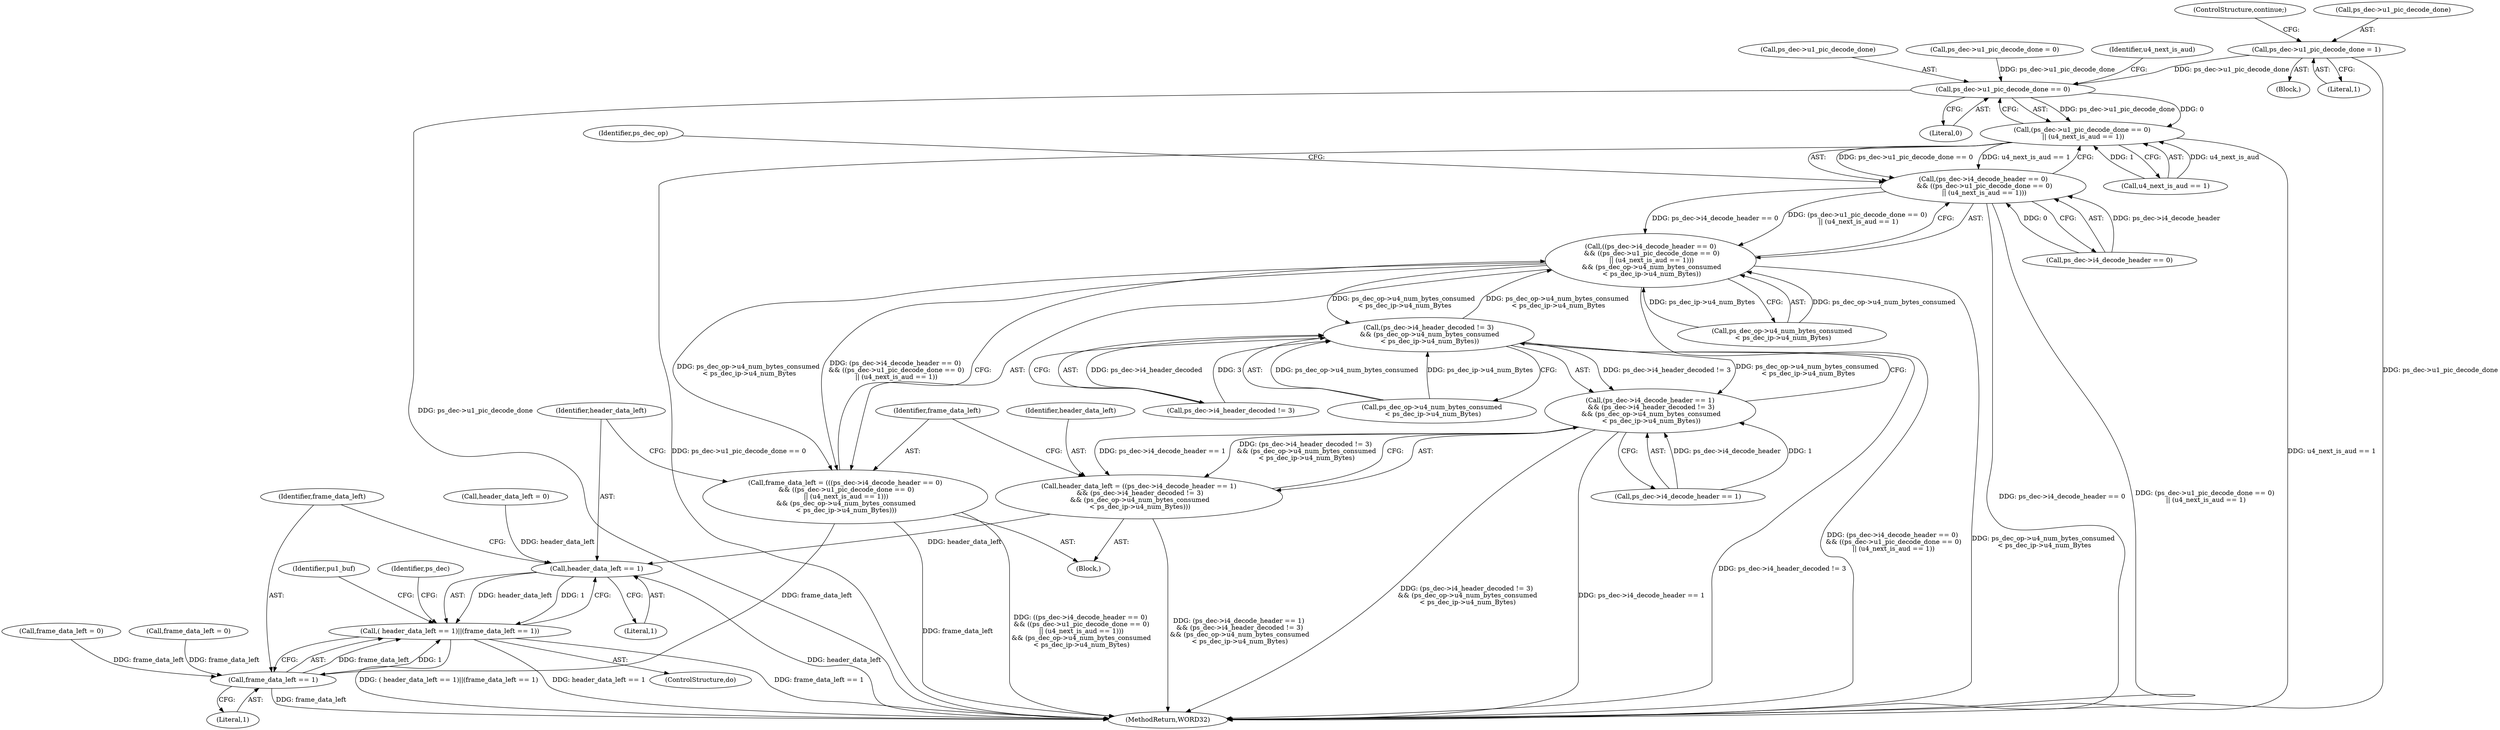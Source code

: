 digraph "0_Android_7554755536019e439433c515eeb44e701fb3bfb2@pointer" {
"1001267" [label="(Call,ps_dec->u1_pic_decode_done = 1)"];
"1001442" [label="(Call,ps_dec->u1_pic_decode_done == 0)"];
"1001441" [label="(Call,(ps_dec->u1_pic_decode_done == 0)\n || (u4_next_is_aud == 1))"];
"1001435" [label="(Call,(ps_dec->i4_decode_header == 0)\n && ((ps_dec->u1_pic_decode_done == 0)\n || (u4_next_is_aud == 1)))"];
"1001434" [label="(Call,((ps_dec->i4_decode_header == 0)\n && ((ps_dec->u1_pic_decode_done == 0)\n || (u4_next_is_aud == 1)))\n && (ps_dec_op->u4_num_bytes_consumed\n < ps_dec_ip->u4_num_Bytes))"];
"1001419" [label="(Call,(ps_dec->i4_header_decoded != 3)\n && (ps_dec_op->u4_num_bytes_consumed\n < ps_dec_ip->u4_num_Bytes))"];
"1001413" [label="(Call,(ps_dec->i4_decode_header == 1)\n && (ps_dec->i4_header_decoded != 3)\n && (ps_dec_op->u4_num_bytes_consumed\n < ps_dec_ip->u4_num_Bytes))"];
"1001411" [label="(Call,header_data_left = ((ps_dec->i4_decode_header == 1)\n && (ps_dec->i4_header_decoded != 3)\n && (ps_dec_op->u4_num_bytes_consumed\n < ps_dec_ip->u4_num_Bytes)))"];
"1001458" [label="(Call,header_data_left == 1)"];
"1001457" [label="(Call,( header_data_left == 1)||(frame_data_left == 1))"];
"1001432" [label="(Call,frame_data_left = (((ps_dec->i4_decode_header == 0)\n && ((ps_dec->u1_pic_decode_done == 0)\n || (u4_next_is_aud == 1)))\n && (ps_dec_op->u4_num_bytes_consumed\n < ps_dec_ip->u4_num_Bytes)))"];
"1001461" [label="(Call,frame_data_left == 1)"];
"1001463" [label="(Literal,1)"];
"1001446" [label="(Literal,0)"];
"1001443" [label="(Call,ps_dec->u1_pic_decode_done)"];
"1001468" [label="(Identifier,ps_dec)"];
"1001447" [label="(Call,u4_next_is_aud == 1)"];
"1001461" [label="(Call,frame_data_left == 1)"];
"1000971" [label="(Block,)"];
"1001441" [label="(Call,(ps_dec->u1_pic_decode_done == 0)\n || (u4_next_is_aud == 1))"];
"1001411" [label="(Call,header_data_left = ((ps_dec->i4_decode_header == 1)\n && (ps_dec->i4_header_decoded != 3)\n && (ps_dec_op->u4_num_bytes_consumed\n < ps_dec_ip->u4_num_Bytes)))"];
"1001459" [label="(Identifier,header_data_left)"];
"1001436" [label="(Call,ps_dec->i4_decode_header == 0)"];
"1001462" [label="(Identifier,frame_data_left)"];
"1002142" [label="(MethodReturn,WORD32)"];
"1001419" [label="(Call,(ps_dec->i4_header_decoded != 3)\n && (ps_dec_op->u4_num_bytes_consumed\n < ps_dec_ip->u4_num_Bytes))"];
"1000970" [label="(ControlStructure,do)"];
"1001272" [label="(ControlStructure,continue;)"];
"1001271" [label="(Literal,1)"];
"1001434" [label="(Call,((ps_dec->i4_decode_header == 0)\n && ((ps_dec->u1_pic_decode_done == 0)\n || (u4_next_is_aud == 1)))\n && (ps_dec_op->u4_num_bytes_consumed\n < ps_dec_ip->u4_num_Bytes))"];
"1001435" [label="(Call,(ps_dec->i4_decode_header == 0)\n && ((ps_dec->u1_pic_decode_done == 0)\n || (u4_next_is_aud == 1)))"];
"1001432" [label="(Call,frame_data_left = (((ps_dec->i4_decode_header == 0)\n && ((ps_dec->u1_pic_decode_done == 0)\n || (u4_next_is_aud == 1)))\n && (ps_dec_op->u4_num_bytes_consumed\n < ps_dec_ip->u4_num_Bytes)))"];
"1001414" [label="(Call,ps_dec->i4_decode_header == 1)"];
"1000301" [label="(Call,ps_dec->u1_pic_decode_done = 0)"];
"1001460" [label="(Literal,1)"];
"1000974" [label="(Identifier,pu1_buf)"];
"1001450" [label="(Call,ps_dec_op->u4_num_bytes_consumed\n < ps_dec_ip->u4_num_Bytes)"];
"1001442" [label="(Call,ps_dec->u1_pic_decode_done == 0)"];
"1001458" [label="(Call,header_data_left == 1)"];
"1001425" [label="(Call,ps_dec_op->u4_num_bytes_consumed\n < ps_dec_ip->u4_num_Bytes)"];
"1001266" [label="(Block,)"];
"1000200" [label="(Call,frame_data_left = 0)"];
"1001452" [label="(Identifier,ps_dec_op)"];
"1001457" [label="(Call,( header_data_left == 1)||(frame_data_left == 1))"];
"1001448" [label="(Identifier,u4_next_is_aud)"];
"1001268" [label="(Call,ps_dec->u1_pic_decode_done)"];
"1001420" [label="(Call,ps_dec->i4_header_decoded != 3)"];
"1001412" [label="(Identifier,header_data_left)"];
"1000196" [label="(Call,header_data_left = 0)"];
"1001433" [label="(Identifier,frame_data_left)"];
"1001413" [label="(Call,(ps_dec->i4_decode_header == 1)\n && (ps_dec->i4_header_decoded != 3)\n && (ps_dec_op->u4_num_bytes_consumed\n < ps_dec_ip->u4_num_Bytes))"];
"1001275" [label="(Call,frame_data_left = 0)"];
"1001267" [label="(Call,ps_dec->u1_pic_decode_done = 1)"];
"1001267" -> "1001266"  [label="AST: "];
"1001267" -> "1001271"  [label="CFG: "];
"1001268" -> "1001267"  [label="AST: "];
"1001271" -> "1001267"  [label="AST: "];
"1001272" -> "1001267"  [label="CFG: "];
"1001267" -> "1002142"  [label="DDG: ps_dec->u1_pic_decode_done"];
"1001267" -> "1001442"  [label="DDG: ps_dec->u1_pic_decode_done"];
"1001442" -> "1001441"  [label="AST: "];
"1001442" -> "1001446"  [label="CFG: "];
"1001443" -> "1001442"  [label="AST: "];
"1001446" -> "1001442"  [label="AST: "];
"1001448" -> "1001442"  [label="CFG: "];
"1001441" -> "1001442"  [label="CFG: "];
"1001442" -> "1002142"  [label="DDG: ps_dec->u1_pic_decode_done"];
"1001442" -> "1001441"  [label="DDG: ps_dec->u1_pic_decode_done"];
"1001442" -> "1001441"  [label="DDG: 0"];
"1000301" -> "1001442"  [label="DDG: ps_dec->u1_pic_decode_done"];
"1001441" -> "1001435"  [label="AST: "];
"1001441" -> "1001447"  [label="CFG: "];
"1001447" -> "1001441"  [label="AST: "];
"1001435" -> "1001441"  [label="CFG: "];
"1001441" -> "1002142"  [label="DDG: u4_next_is_aud == 1"];
"1001441" -> "1002142"  [label="DDG: ps_dec->u1_pic_decode_done == 0"];
"1001441" -> "1001435"  [label="DDG: ps_dec->u1_pic_decode_done == 0"];
"1001441" -> "1001435"  [label="DDG: u4_next_is_aud == 1"];
"1001447" -> "1001441"  [label="DDG: u4_next_is_aud"];
"1001447" -> "1001441"  [label="DDG: 1"];
"1001435" -> "1001434"  [label="AST: "];
"1001435" -> "1001436"  [label="CFG: "];
"1001436" -> "1001435"  [label="AST: "];
"1001452" -> "1001435"  [label="CFG: "];
"1001434" -> "1001435"  [label="CFG: "];
"1001435" -> "1002142"  [label="DDG: ps_dec->i4_decode_header == 0"];
"1001435" -> "1002142"  [label="DDG: (ps_dec->u1_pic_decode_done == 0)\n || (u4_next_is_aud == 1)"];
"1001435" -> "1001434"  [label="DDG: ps_dec->i4_decode_header == 0"];
"1001435" -> "1001434"  [label="DDG: (ps_dec->u1_pic_decode_done == 0)\n || (u4_next_is_aud == 1)"];
"1001436" -> "1001435"  [label="DDG: ps_dec->i4_decode_header"];
"1001436" -> "1001435"  [label="DDG: 0"];
"1001434" -> "1001432"  [label="AST: "];
"1001434" -> "1001450"  [label="CFG: "];
"1001450" -> "1001434"  [label="AST: "];
"1001432" -> "1001434"  [label="CFG: "];
"1001434" -> "1002142"  [label="DDG: (ps_dec->i4_decode_header == 0)\n && ((ps_dec->u1_pic_decode_done == 0)\n || (u4_next_is_aud == 1))"];
"1001434" -> "1002142"  [label="DDG: ps_dec_op->u4_num_bytes_consumed\n < ps_dec_ip->u4_num_Bytes"];
"1001434" -> "1001419"  [label="DDG: ps_dec_op->u4_num_bytes_consumed\n < ps_dec_ip->u4_num_Bytes"];
"1001434" -> "1001432"  [label="DDG: (ps_dec->i4_decode_header == 0)\n && ((ps_dec->u1_pic_decode_done == 0)\n || (u4_next_is_aud == 1))"];
"1001434" -> "1001432"  [label="DDG: ps_dec_op->u4_num_bytes_consumed\n < ps_dec_ip->u4_num_Bytes"];
"1001450" -> "1001434"  [label="DDG: ps_dec_op->u4_num_bytes_consumed"];
"1001450" -> "1001434"  [label="DDG: ps_dec_ip->u4_num_Bytes"];
"1001419" -> "1001434"  [label="DDG: ps_dec_op->u4_num_bytes_consumed\n < ps_dec_ip->u4_num_Bytes"];
"1001419" -> "1001413"  [label="AST: "];
"1001419" -> "1001420"  [label="CFG: "];
"1001419" -> "1001425"  [label="CFG: "];
"1001420" -> "1001419"  [label="AST: "];
"1001425" -> "1001419"  [label="AST: "];
"1001413" -> "1001419"  [label="CFG: "];
"1001419" -> "1002142"  [label="DDG: ps_dec->i4_header_decoded != 3"];
"1001419" -> "1001413"  [label="DDG: ps_dec->i4_header_decoded != 3"];
"1001419" -> "1001413"  [label="DDG: ps_dec_op->u4_num_bytes_consumed\n < ps_dec_ip->u4_num_Bytes"];
"1001420" -> "1001419"  [label="DDG: ps_dec->i4_header_decoded"];
"1001420" -> "1001419"  [label="DDG: 3"];
"1001425" -> "1001419"  [label="DDG: ps_dec_op->u4_num_bytes_consumed"];
"1001425" -> "1001419"  [label="DDG: ps_dec_ip->u4_num_Bytes"];
"1001413" -> "1001411"  [label="AST: "];
"1001413" -> "1001414"  [label="CFG: "];
"1001414" -> "1001413"  [label="AST: "];
"1001411" -> "1001413"  [label="CFG: "];
"1001413" -> "1002142"  [label="DDG: (ps_dec->i4_header_decoded != 3)\n && (ps_dec_op->u4_num_bytes_consumed\n < ps_dec_ip->u4_num_Bytes)"];
"1001413" -> "1002142"  [label="DDG: ps_dec->i4_decode_header == 1"];
"1001413" -> "1001411"  [label="DDG: ps_dec->i4_decode_header == 1"];
"1001413" -> "1001411"  [label="DDG: (ps_dec->i4_header_decoded != 3)\n && (ps_dec_op->u4_num_bytes_consumed\n < ps_dec_ip->u4_num_Bytes)"];
"1001414" -> "1001413"  [label="DDG: ps_dec->i4_decode_header"];
"1001414" -> "1001413"  [label="DDG: 1"];
"1001411" -> "1000971"  [label="AST: "];
"1001412" -> "1001411"  [label="AST: "];
"1001433" -> "1001411"  [label="CFG: "];
"1001411" -> "1002142"  [label="DDG: (ps_dec->i4_decode_header == 1)\n && (ps_dec->i4_header_decoded != 3)\n && (ps_dec_op->u4_num_bytes_consumed\n < ps_dec_ip->u4_num_Bytes)"];
"1001411" -> "1001458"  [label="DDG: header_data_left"];
"1001458" -> "1001457"  [label="AST: "];
"1001458" -> "1001460"  [label="CFG: "];
"1001459" -> "1001458"  [label="AST: "];
"1001460" -> "1001458"  [label="AST: "];
"1001462" -> "1001458"  [label="CFG: "];
"1001457" -> "1001458"  [label="CFG: "];
"1001458" -> "1002142"  [label="DDG: header_data_left"];
"1001458" -> "1001457"  [label="DDG: header_data_left"];
"1001458" -> "1001457"  [label="DDG: 1"];
"1000196" -> "1001458"  [label="DDG: header_data_left"];
"1001457" -> "1000970"  [label="AST: "];
"1001457" -> "1001461"  [label="CFG: "];
"1001461" -> "1001457"  [label="AST: "];
"1000974" -> "1001457"  [label="CFG: "];
"1001468" -> "1001457"  [label="CFG: "];
"1001457" -> "1002142"  [label="DDG: frame_data_left == 1"];
"1001457" -> "1002142"  [label="DDG: ( header_data_left == 1)||(frame_data_left == 1)"];
"1001457" -> "1002142"  [label="DDG: header_data_left == 1"];
"1001461" -> "1001457"  [label="DDG: frame_data_left"];
"1001461" -> "1001457"  [label="DDG: 1"];
"1001432" -> "1000971"  [label="AST: "];
"1001433" -> "1001432"  [label="AST: "];
"1001459" -> "1001432"  [label="CFG: "];
"1001432" -> "1002142"  [label="DDG: frame_data_left"];
"1001432" -> "1002142"  [label="DDG: ((ps_dec->i4_decode_header == 0)\n && ((ps_dec->u1_pic_decode_done == 0)\n || (u4_next_is_aud == 1)))\n && (ps_dec_op->u4_num_bytes_consumed\n < ps_dec_ip->u4_num_Bytes)"];
"1001432" -> "1001461"  [label="DDG: frame_data_left"];
"1001461" -> "1001463"  [label="CFG: "];
"1001462" -> "1001461"  [label="AST: "];
"1001463" -> "1001461"  [label="AST: "];
"1001461" -> "1002142"  [label="DDG: frame_data_left"];
"1001275" -> "1001461"  [label="DDG: frame_data_left"];
"1000200" -> "1001461"  [label="DDG: frame_data_left"];
}
